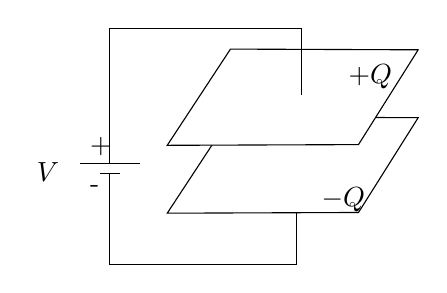 \begin{tikzpicture}[y=-1cm]
\sf
\draw[black] (4.427,1.871) -- (3.624,3.093) -- (6.053,3.084) -- (6.811,1.88) -- cycle;
\path[draw=black,fill=white] (4.427,1.009) -- (3.624,2.231) -- (6.053,2.222) -- (6.811,1.018) -- cycle;
\path (6.204,1.44) node[text=black,anchor=base] {$+Q$};
\path (5.86,3.013) node[text=black,anchor=base] {$-Q$};
\path (2.376,2.689) node[text=black,anchor=base east] {$V$};
\draw (2.52,2.46) -- (3.273,2.46);
\draw (2.771,2.587) -- (3.022,2.587);
\draw (5.324,1.589) -- (5.324,0.744) -- (2.896,0.744) -- (2.896,2.209) -- (2.896,2.46);
\draw (2.896,2.58) -- (2.896,3.744) -- (5.271,3.744) -- (5.271,3.076);
\path (2.52,2.336) node[anchor=base west] {+};
\path (2.52,2.824) node[anchor=base west] {-};

\end{tikzpicture}%

%% Configure (x)emacs for this file ...
%% Local Variables:
%% mode: latex
%% End: